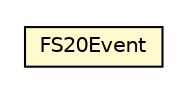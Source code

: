 #!/usr/local/bin/dot
#
# Class diagram 
# Generated by UMLGraph version R5_6-24-gf6e263 (http://www.umlgraph.org/)
#

digraph G {
	edge [fontname="Helvetica",fontsize=10,labelfontname="Helvetica",labelfontsize=10];
	node [fontname="Helvetica",fontsize=10,shape=plaintext];
	nodesep=0.25;
	ranksep=0.5;
	// org.universAAL.lddi.fs20.connect.FS20Event
	c3938805 [label=<<table title="org.universAAL.lddi.fs20.connect.FS20Event" border="0" cellborder="1" cellspacing="0" cellpadding="2" port="p" bgcolor="lemonChiffon" href="./FS20Event.html">
		<tr><td><table border="0" cellspacing="0" cellpadding="1">
<tr><td align="center" balign="center"> FS20Event </td></tr>
		</table></td></tr>
		</table>>, URL="./FS20Event.html", fontname="Helvetica", fontcolor="black", fontsize=10.0];
}

